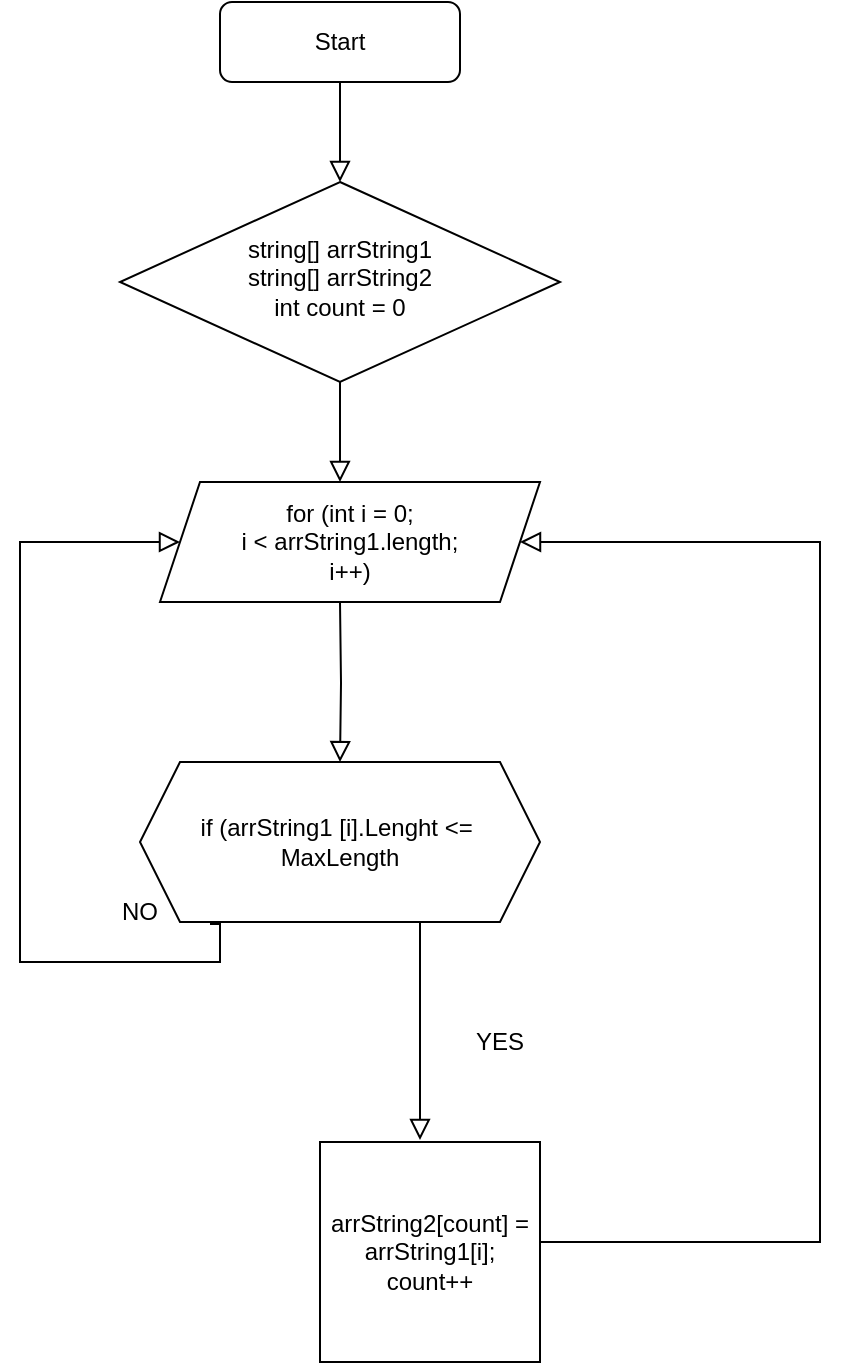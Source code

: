 <mxfile version="20.3.7" type="device"><diagram id="C5RBs43oDa-KdzZeNtuy" name="Page-1"><mxGraphModel dx="1422" dy="794" grid="1" gridSize="10" guides="1" tooltips="1" connect="1" arrows="1" fold="1" page="1" pageScale="1" pageWidth="827" pageHeight="1169" math="0" shadow="0"><root><mxCell id="WIyWlLk6GJQsqaUBKTNV-0"/><mxCell id="WIyWlLk6GJQsqaUBKTNV-1" parent="WIyWlLk6GJQsqaUBKTNV-0"/><mxCell id="WIyWlLk6GJQsqaUBKTNV-2" value="" style="rounded=0;html=1;jettySize=auto;orthogonalLoop=1;fontSize=11;endArrow=block;endFill=0;endSize=8;strokeWidth=1;shadow=0;labelBackgroundColor=none;edgeStyle=orthogonalEdgeStyle;" parent="WIyWlLk6GJQsqaUBKTNV-1" source="WIyWlLk6GJQsqaUBKTNV-3" target="WIyWlLk6GJQsqaUBKTNV-6" edge="1"><mxGeometry relative="1" as="geometry"/></mxCell><mxCell id="WIyWlLk6GJQsqaUBKTNV-3" value="Start" style="rounded=1;whiteSpace=wrap;html=1;fontSize=12;glass=0;strokeWidth=1;shadow=0;" parent="WIyWlLk6GJQsqaUBKTNV-1" vertex="1"><mxGeometry x="320" y="80" width="120" height="40" as="geometry"/></mxCell><mxCell id="WIyWlLk6GJQsqaUBKTNV-6" value="string[] arrString1&lt;br&gt;string[] arrString2&lt;br&gt;int count = 0" style="rhombus;whiteSpace=wrap;html=1;shadow=0;fontFamily=Helvetica;fontSize=12;align=center;strokeWidth=1;spacing=6;spacingTop=-4;" parent="WIyWlLk6GJQsqaUBKTNV-1" vertex="1"><mxGeometry x="270" y="170" width="220" height="100" as="geometry"/></mxCell><mxCell id="zFTl95NQyUNH-J_hYzlv-0" value="" style="rounded=0;html=1;jettySize=auto;orthogonalLoop=1;fontSize=11;endArrow=block;endFill=0;endSize=8;strokeWidth=1;shadow=0;labelBackgroundColor=none;edgeStyle=orthogonalEdgeStyle;exitX=0.5;exitY=1;exitDx=0;exitDy=0;entryX=0.5;entryY=0;entryDx=0;entryDy=0;" edge="1" parent="WIyWlLk6GJQsqaUBKTNV-1" source="WIyWlLk6GJQsqaUBKTNV-6"><mxGeometry relative="1" as="geometry"><mxPoint x="390" y="130" as="sourcePoint"/><mxPoint x="380" y="320" as="targetPoint"/></mxGeometry></mxCell><mxCell id="zFTl95NQyUNH-J_hYzlv-1" value="for (int i = 0;&lt;br&gt;i &amp;lt; arrString1.length;&lt;br&gt;i++)" style="shape=parallelogram;perimeter=parallelogramPerimeter;whiteSpace=wrap;html=1;fixedSize=1;" vertex="1" parent="WIyWlLk6GJQsqaUBKTNV-1"><mxGeometry x="290" y="320" width="190" height="60" as="geometry"/></mxCell><mxCell id="zFTl95NQyUNH-J_hYzlv-2" value="if (arrString1 [i].Lenght &amp;lt;=&amp;nbsp; MaxLength" style="shape=hexagon;perimeter=hexagonPerimeter2;whiteSpace=wrap;html=1;fixedSize=1;" vertex="1" parent="WIyWlLk6GJQsqaUBKTNV-1"><mxGeometry x="280" y="460" width="200" height="80" as="geometry"/></mxCell><mxCell id="zFTl95NQyUNH-J_hYzlv-3" value="" style="rounded=0;html=1;jettySize=auto;orthogonalLoop=1;fontSize=11;endArrow=block;endFill=0;endSize=8;strokeWidth=1;shadow=0;labelBackgroundColor=none;edgeStyle=orthogonalEdgeStyle;entryX=0.5;entryY=0;entryDx=0;entryDy=0;" edge="1" parent="WIyWlLk6GJQsqaUBKTNV-1" target="zFTl95NQyUNH-J_hYzlv-2"><mxGeometry relative="1" as="geometry"><mxPoint x="380" y="380" as="sourcePoint"/><mxPoint x="379.5" y="420" as="targetPoint"/></mxGeometry></mxCell><mxCell id="zFTl95NQyUNH-J_hYzlv-6" value="" style="rounded=0;html=1;jettySize=auto;orthogonalLoop=1;fontSize=11;endArrow=block;endFill=0;endSize=8;strokeWidth=1;shadow=0;labelBackgroundColor=none;edgeStyle=orthogonalEdgeStyle;exitX=0.175;exitY=1.013;exitDx=0;exitDy=0;exitPerimeter=0;entryX=0;entryY=0.5;entryDx=0;entryDy=0;" edge="1" parent="WIyWlLk6GJQsqaUBKTNV-1" source="zFTl95NQyUNH-J_hYzlv-2" target="zFTl95NQyUNH-J_hYzlv-1"><mxGeometry relative="1" as="geometry"><mxPoint x="390" y="390" as="sourcePoint"/><mxPoint x="341" y="650" as="targetPoint"/><Array as="points"><mxPoint x="320" y="541"/><mxPoint x="320" y="560"/><mxPoint x="220" y="560"/><mxPoint x="220" y="350"/></Array></mxGeometry></mxCell><mxCell id="zFTl95NQyUNH-J_hYzlv-7" value="" style="rounded=0;html=1;jettySize=auto;orthogonalLoop=1;fontSize=11;endArrow=block;endFill=0;endSize=8;strokeWidth=1;shadow=0;labelBackgroundColor=none;edgeStyle=orthogonalEdgeStyle;exitX=0.175;exitY=1.013;exitDx=0;exitDy=0;exitPerimeter=0;" edge="1" parent="WIyWlLk6GJQsqaUBKTNV-1"><mxGeometry relative="1" as="geometry"><mxPoint x="420" y="540" as="sourcePoint"/><mxPoint x="420" y="648.96" as="targetPoint"/></mxGeometry></mxCell><mxCell id="zFTl95NQyUNH-J_hYzlv-9" value="NO" style="text;html=1;strokeColor=none;fillColor=none;align=center;verticalAlign=middle;whiteSpace=wrap;rounded=0;" vertex="1" parent="WIyWlLk6GJQsqaUBKTNV-1"><mxGeometry x="250" y="520" width="60" height="30" as="geometry"/></mxCell><mxCell id="zFTl95NQyUNH-J_hYzlv-11" value="YES" style="text;html=1;strokeColor=none;fillColor=none;align=center;verticalAlign=middle;whiteSpace=wrap;rounded=0;" vertex="1" parent="WIyWlLk6GJQsqaUBKTNV-1"><mxGeometry x="430" y="585" width="60" height="30" as="geometry"/></mxCell><mxCell id="zFTl95NQyUNH-J_hYzlv-12" value="arrString2[count] = arrString1[i];&lt;br&gt;count++" style="whiteSpace=wrap;html=1;aspect=fixed;" vertex="1" parent="WIyWlLk6GJQsqaUBKTNV-1"><mxGeometry x="370" y="650" width="110" height="110" as="geometry"/></mxCell><mxCell id="zFTl95NQyUNH-J_hYzlv-13" value="" style="rounded=0;html=1;jettySize=auto;orthogonalLoop=1;fontSize=11;endArrow=block;endFill=0;endSize=8;strokeWidth=1;shadow=0;labelBackgroundColor=none;edgeStyle=orthogonalEdgeStyle;exitX=1;exitY=0.5;exitDx=0;exitDy=0;entryX=1;entryY=0.5;entryDx=0;entryDy=0;" edge="1" parent="WIyWlLk6GJQsqaUBKTNV-1" source="zFTl95NQyUNH-J_hYzlv-12" target="zFTl95NQyUNH-J_hYzlv-1"><mxGeometry relative="1" as="geometry"><mxPoint x="500" y="680" as="sourcePoint"/><mxPoint x="500" y="788.96" as="targetPoint"/><Array as="points"><mxPoint x="480" y="700"/><mxPoint x="620" y="700"/><mxPoint x="620" y="350"/></Array></mxGeometry></mxCell></root></mxGraphModel></diagram></mxfile>